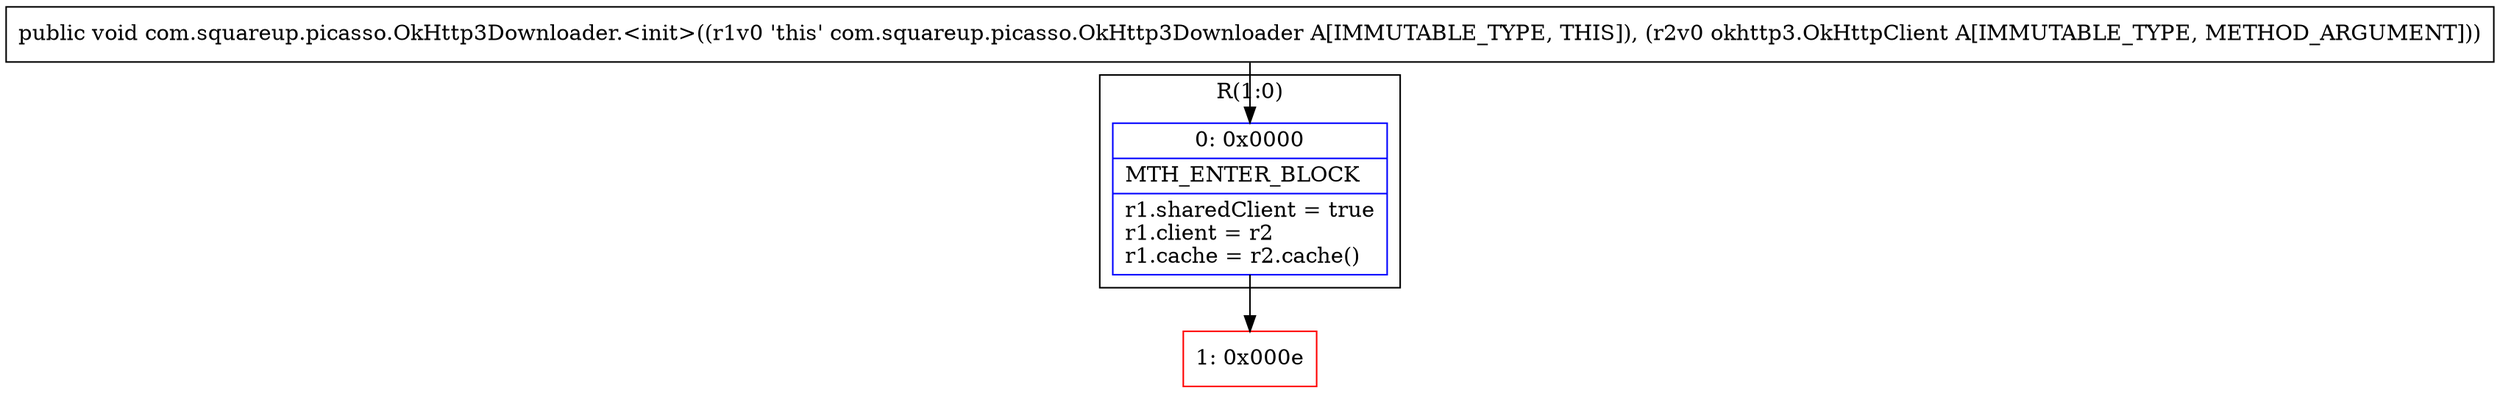 digraph "CFG forcom.squareup.picasso.OkHttp3Downloader.\<init\>(Lokhttp3\/OkHttpClient;)V" {
subgraph cluster_Region_1274828716 {
label = "R(1:0)";
node [shape=record,color=blue];
Node_0 [shape=record,label="{0\:\ 0x0000|MTH_ENTER_BLOCK\l|r1.sharedClient = true\lr1.client = r2\lr1.cache = r2.cache()\l}"];
}
Node_1 [shape=record,color=red,label="{1\:\ 0x000e}"];
MethodNode[shape=record,label="{public void com.squareup.picasso.OkHttp3Downloader.\<init\>((r1v0 'this' com.squareup.picasso.OkHttp3Downloader A[IMMUTABLE_TYPE, THIS]), (r2v0 okhttp3.OkHttpClient A[IMMUTABLE_TYPE, METHOD_ARGUMENT])) }"];
MethodNode -> Node_0;
Node_0 -> Node_1;
}

